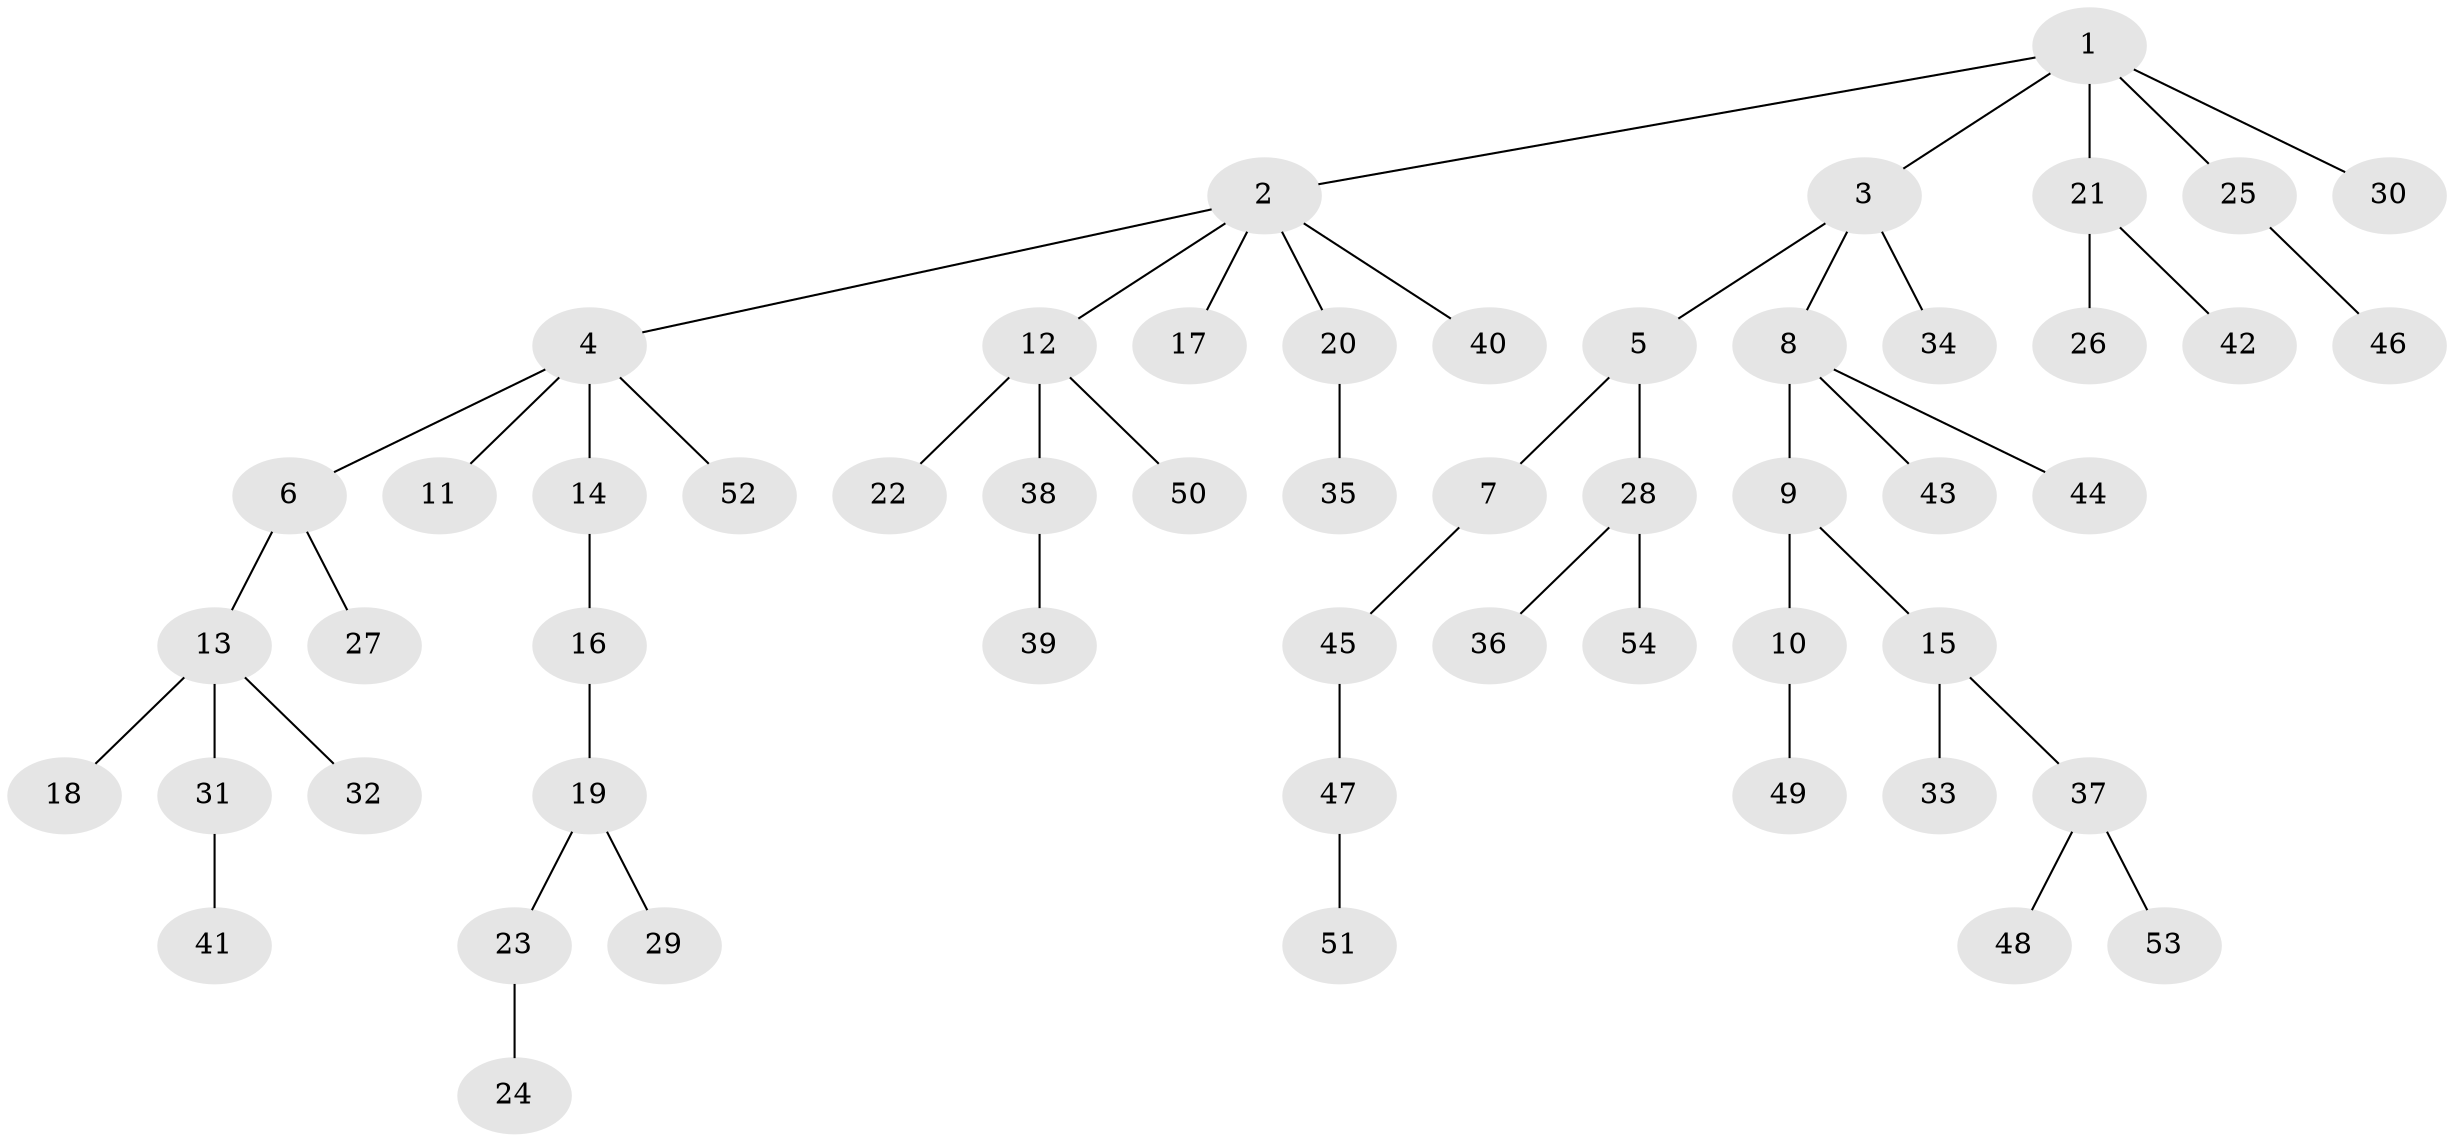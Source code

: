 // coarse degree distribution, {2: 0.3181818181818182, 1: 0.4090909090909091, 3: 0.22727272727272727, 4: 0.045454545454545456}
// Generated by graph-tools (version 1.1) at 2025/37/03/04/25 23:37:19]
// undirected, 54 vertices, 53 edges
graph export_dot {
  node [color=gray90,style=filled];
  1;
  2;
  3;
  4;
  5;
  6;
  7;
  8;
  9;
  10;
  11;
  12;
  13;
  14;
  15;
  16;
  17;
  18;
  19;
  20;
  21;
  22;
  23;
  24;
  25;
  26;
  27;
  28;
  29;
  30;
  31;
  32;
  33;
  34;
  35;
  36;
  37;
  38;
  39;
  40;
  41;
  42;
  43;
  44;
  45;
  46;
  47;
  48;
  49;
  50;
  51;
  52;
  53;
  54;
  1 -- 2;
  1 -- 3;
  1 -- 21;
  1 -- 25;
  1 -- 30;
  2 -- 4;
  2 -- 12;
  2 -- 17;
  2 -- 20;
  2 -- 40;
  3 -- 5;
  3 -- 8;
  3 -- 34;
  4 -- 6;
  4 -- 11;
  4 -- 14;
  4 -- 52;
  5 -- 7;
  5 -- 28;
  6 -- 13;
  6 -- 27;
  7 -- 45;
  8 -- 9;
  8 -- 43;
  8 -- 44;
  9 -- 10;
  9 -- 15;
  10 -- 49;
  12 -- 22;
  12 -- 38;
  12 -- 50;
  13 -- 18;
  13 -- 31;
  13 -- 32;
  14 -- 16;
  15 -- 33;
  15 -- 37;
  16 -- 19;
  19 -- 23;
  19 -- 29;
  20 -- 35;
  21 -- 26;
  21 -- 42;
  23 -- 24;
  25 -- 46;
  28 -- 36;
  28 -- 54;
  31 -- 41;
  37 -- 48;
  37 -- 53;
  38 -- 39;
  45 -- 47;
  47 -- 51;
}
